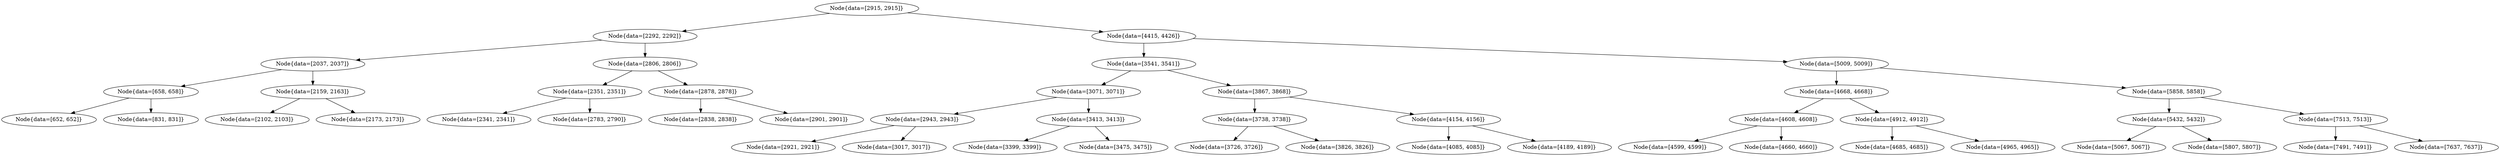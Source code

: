 digraph G{
1360867750 [label="Node{data=[2915, 2915]}"]
1360867750 -> 1050243982
1050243982 [label="Node{data=[2292, 2292]}"]
1050243982 -> 2057690764
2057690764 [label="Node{data=[2037, 2037]}"]
2057690764 -> 1495610711
1495610711 [label="Node{data=[658, 658]}"]
1495610711 -> 1636679636
1636679636 [label="Node{data=[652, 652]}"]
1495610711 -> 352167272
352167272 [label="Node{data=[831, 831]}"]
2057690764 -> 1081628869
1081628869 [label="Node{data=[2159, 2163]}"]
1081628869 -> 805786128
805786128 [label="Node{data=[2102, 2103]}"]
1081628869 -> 1022896347
1022896347 [label="Node{data=[2173, 2173]}"]
1050243982 -> 1163336905
1163336905 [label="Node{data=[2806, 2806]}"]
1163336905 -> 1198250710
1198250710 [label="Node{data=[2351, 2351]}"]
1198250710 -> 1299613689
1299613689 [label="Node{data=[2341, 2341]}"]
1198250710 -> 808829052
808829052 [label="Node{data=[2783, 2790]}"]
1163336905 -> 1299788775
1299788775 [label="Node{data=[2878, 2878]}"]
1299788775 -> 1415441908
1415441908 [label="Node{data=[2838, 2838]}"]
1299788775 -> 770568649
770568649 [label="Node{data=[2901, 2901]}"]
1360867750 -> 868606504
868606504 [label="Node{data=[4415, 4426]}"]
868606504 -> 933693884
933693884 [label="Node{data=[3541, 3541]}"]
933693884 -> 212754673
212754673 [label="Node{data=[3071, 3071]}"]
212754673 -> 1318038292
1318038292 [label="Node{data=[2943, 2943]}"]
1318038292 -> 1380435023
1380435023 [label="Node{data=[2921, 2921]}"]
1318038292 -> 1562565970
1562565970 [label="Node{data=[3017, 3017]}"]
212754673 -> 578066415
578066415 [label="Node{data=[3413, 3413]}"]
578066415 -> 286285758
286285758 [label="Node{data=[3399, 3399]}"]
578066415 -> 2107212911
2107212911 [label="Node{data=[3475, 3475]}"]
933693884 -> 907681475
907681475 [label="Node{data=[3867, 3868]}"]
907681475 -> 819407872
819407872 [label="Node{data=[3738, 3738]}"]
819407872 -> 598308875
598308875 [label="Node{data=[3726, 3726]}"]
819407872 -> 304233197
304233197 [label="Node{data=[3826, 3826]}"]
907681475 -> 1957220972
1957220972 [label="Node{data=[4154, 4156]}"]
1957220972 -> 2098612181
2098612181 [label="Node{data=[4085, 4085]}"]
1957220972 -> 353829212
353829212 [label="Node{data=[4189, 4189]}"]
868606504 -> 383886401
383886401 [label="Node{data=[5009, 5009]}"]
383886401 -> 619196227
619196227 [label="Node{data=[4668, 4668]}"]
619196227 -> 1796205796
1796205796 [label="Node{data=[4608, 4608]}"]
1796205796 -> 1186925880
1186925880 [label="Node{data=[4599, 4599]}"]
1796205796 -> 1567058434
1567058434 [label="Node{data=[4660, 4660]}"]
619196227 -> 949011674
949011674 [label="Node{data=[4912, 4912]}"]
949011674 -> 745301984
745301984 [label="Node{data=[4685, 4685]}"]
949011674 -> 302279064
302279064 [label="Node{data=[4965, 4965]}"]
383886401 -> 1951737504
1951737504 [label="Node{data=[5858, 5858]}"]
1951737504 -> 1247644388
1247644388 [label="Node{data=[5432, 5432]}"]
1247644388 -> 96577320
96577320 [label="Node{data=[5067, 5067]}"]
1247644388 -> 884491937
884491937 [label="Node{data=[5807, 5807]}"]
1951737504 -> 1761937072
1761937072 [label="Node{data=[7513, 7513]}"]
1761937072 -> 1328135134
1328135134 [label="Node{data=[7491, 7491]}"]
1761937072 -> 1205452276
1205452276 [label="Node{data=[7637, 7637]}"]
}